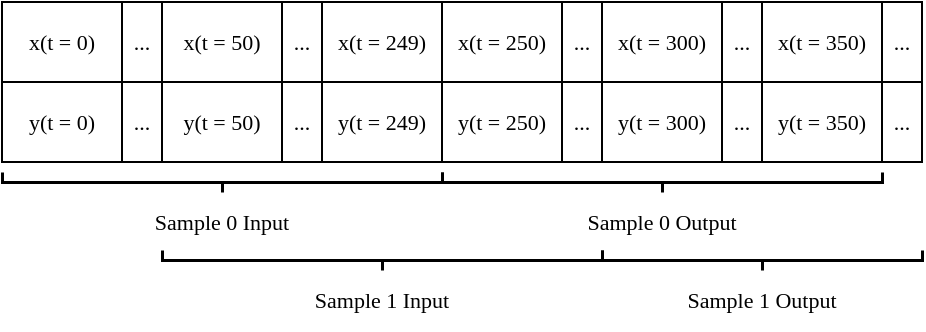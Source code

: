 <mxfile version="19.0.2" type="github">
  <diagram id="U_GDBTo5VG5hcJ3HHBJ4" name="Page-1">
    <mxGraphModel dx="575" dy="433" grid="1" gridSize="10" guides="1" tooltips="1" connect="1" arrows="1" fold="1" page="1" pageScale="1" pageWidth="827" pageHeight="1169" math="0" shadow="0">
      <root>
        <mxCell id="0" />
        <mxCell id="1" parent="0" />
        <mxCell id="BB27fuwjgBe4qtjf1dp3-1" value="&lt;font style=&quot;font-size: 11px;&quot;&gt;x(t = 300)&lt;/font&gt;" style="rounded=0;whiteSpace=wrap;html=1;fontFamily=Tahoma;fontSize=11;" parent="1" vertex="1">
          <mxGeometry x="460" y="80" width="60" height="40" as="geometry" />
        </mxCell>
        <mxCell id="BB27fuwjgBe4qtjf1dp3-2" value="&lt;font style=&quot;font-size: 11px;&quot;&gt;x(t = 250)&lt;/font&gt;" style="rounded=0;whiteSpace=wrap;html=1;fontFamily=Tahoma;fontSize=11;" parent="1" vertex="1">
          <mxGeometry x="380" y="80" width="60" height="40" as="geometry" />
        </mxCell>
        <mxCell id="BB27fuwjgBe4qtjf1dp3-3" value="..." style="rounded=0;whiteSpace=wrap;html=1;fontFamily=Tahoma;fontSize=11;" parent="1" vertex="1">
          <mxGeometry x="440" y="80" width="20" height="40" as="geometry" />
        </mxCell>
        <mxCell id="BB27fuwjgBe4qtjf1dp3-4" value="..." style="rounded=0;whiteSpace=wrap;html=1;fontFamily=Tahoma;fontSize=11;" parent="1" vertex="1">
          <mxGeometry x="220" y="80" width="20" height="40" as="geometry" />
        </mxCell>
        <mxCell id="BB27fuwjgBe4qtjf1dp3-5" value="&lt;font style=&quot;font-size: 11px;&quot;&gt;x(t = 249)&lt;/font&gt;" style="rounded=0;whiteSpace=wrap;html=1;fontFamily=Tahoma;fontSize=11;" parent="1" vertex="1">
          <mxGeometry x="320" y="80" width="60" height="40" as="geometry" />
        </mxCell>
        <mxCell id="BB27fuwjgBe4qtjf1dp3-6" value="&lt;font style=&quot;font-size: 11px;&quot;&gt;x(t = 50)&lt;/font&gt;" style="rounded=0;whiteSpace=wrap;html=1;fontFamily=Tahoma;fontSize=11;" parent="1" vertex="1">
          <mxGeometry x="240" y="80" width="60" height="40" as="geometry" />
        </mxCell>
        <mxCell id="BB27fuwjgBe4qtjf1dp3-7" value="&lt;font style=&quot;font-size: 11px;&quot;&gt;x(t = 0)&lt;/font&gt;" style="rounded=0;whiteSpace=wrap;html=1;fontFamily=Tahoma;fontSize=11;" parent="1" vertex="1">
          <mxGeometry x="160" y="80" width="60" height="40" as="geometry" />
        </mxCell>
        <mxCell id="BB27fuwjgBe4qtjf1dp3-8" value="..." style="rounded=0;whiteSpace=wrap;html=1;fontFamily=Tahoma;fontSize=11;" parent="1" vertex="1">
          <mxGeometry x="520" y="80" width="20" height="40" as="geometry" />
        </mxCell>
        <mxCell id="BB27fuwjgBe4qtjf1dp3-9" value="&lt;font style=&quot;font-size: 11px;&quot;&gt;x(t = 350)&lt;/font&gt;" style="rounded=0;whiteSpace=wrap;html=1;fontFamily=Tahoma;fontSize=11;" parent="1" vertex="1">
          <mxGeometry x="540" y="80" width="60" height="40" as="geometry" />
        </mxCell>
        <mxCell id="BB27fuwjgBe4qtjf1dp3-10" value="..." style="rounded=0;whiteSpace=wrap;html=1;fontFamily=Tahoma;fontSize=11;" parent="1" vertex="1">
          <mxGeometry x="600" y="80" width="20" height="40" as="geometry" />
        </mxCell>
        <mxCell id="BB27fuwjgBe4qtjf1dp3-11" value="..." style="rounded=0;whiteSpace=wrap;html=1;fontFamily=Tahoma;fontSize=11;" parent="1" vertex="1">
          <mxGeometry x="300" y="80" width="20" height="40" as="geometry" />
        </mxCell>
        <mxCell id="BB27fuwjgBe4qtjf1dp3-12" value="y&lt;font style=&quot;font-size: 11px;&quot;&gt;(t = 300)&lt;/font&gt;" style="rounded=0;whiteSpace=wrap;html=1;fontFamily=Tahoma;fontSize=11;" parent="1" vertex="1">
          <mxGeometry x="460" y="120" width="60" height="40" as="geometry" />
        </mxCell>
        <mxCell id="BB27fuwjgBe4qtjf1dp3-13" value="y&lt;font style=&quot;font-size: 11px;&quot;&gt;(t = 250)&lt;/font&gt;" style="rounded=0;whiteSpace=wrap;html=1;fontFamily=Tahoma;fontSize=11;" parent="1" vertex="1">
          <mxGeometry x="380" y="120" width="60" height="40" as="geometry" />
        </mxCell>
        <mxCell id="BB27fuwjgBe4qtjf1dp3-14" value="..." style="rounded=0;whiteSpace=wrap;html=1;fontFamily=Tahoma;fontSize=11;" parent="1" vertex="1">
          <mxGeometry x="440" y="120" width="20" height="40" as="geometry" />
        </mxCell>
        <mxCell id="BB27fuwjgBe4qtjf1dp3-15" value="..." style="rounded=0;whiteSpace=wrap;html=1;fontFamily=Tahoma;fontSize=11;" parent="1" vertex="1">
          <mxGeometry x="220" y="120" width="20" height="40" as="geometry" />
        </mxCell>
        <mxCell id="BB27fuwjgBe4qtjf1dp3-16" value="y&lt;font style=&quot;font-size: 11px;&quot;&gt;(t = 249)&lt;/font&gt;" style="rounded=0;whiteSpace=wrap;html=1;fontFamily=Tahoma;fontSize=11;" parent="1" vertex="1">
          <mxGeometry x="320" y="120" width="60" height="40" as="geometry" />
        </mxCell>
        <mxCell id="BB27fuwjgBe4qtjf1dp3-17" value="y&lt;font style=&quot;font-size: 11px;&quot;&gt;(t = 50)&lt;/font&gt;" style="rounded=0;whiteSpace=wrap;html=1;fontFamily=Tahoma;fontSize=11;" parent="1" vertex="1">
          <mxGeometry x="240" y="120" width="60" height="40" as="geometry" />
        </mxCell>
        <mxCell id="BB27fuwjgBe4qtjf1dp3-18" value="y&lt;font style=&quot;font-size: 11px;&quot;&gt;(t = 0)&lt;/font&gt;" style="rounded=0;whiteSpace=wrap;html=1;fontFamily=Tahoma;fontSize=11;" parent="1" vertex="1">
          <mxGeometry x="160" y="120" width="60" height="40" as="geometry" />
        </mxCell>
        <mxCell id="BB27fuwjgBe4qtjf1dp3-19" value="..." style="rounded=0;whiteSpace=wrap;html=1;fontFamily=Tahoma;fontSize=11;" parent="1" vertex="1">
          <mxGeometry x="520" y="120" width="20" height="40" as="geometry" />
        </mxCell>
        <mxCell id="BB27fuwjgBe4qtjf1dp3-20" value="y&lt;font style=&quot;font-size: 11px;&quot;&gt;(t = 350)&lt;/font&gt;" style="rounded=0;whiteSpace=wrap;html=1;fontFamily=Tahoma;fontSize=11;" parent="1" vertex="1">
          <mxGeometry x="540" y="120" width="60" height="40" as="geometry" />
        </mxCell>
        <mxCell id="BB27fuwjgBe4qtjf1dp3-21" value="..." style="rounded=0;whiteSpace=wrap;html=1;fontFamily=Tahoma;fontSize=11;" parent="1" vertex="1">
          <mxGeometry x="600" y="120" width="20" height="40" as="geometry" />
        </mxCell>
        <mxCell id="BB27fuwjgBe4qtjf1dp3-22" value="..." style="rounded=0;whiteSpace=wrap;html=1;fontFamily=Tahoma;fontSize=11;" parent="1" vertex="1">
          <mxGeometry x="300" y="120" width="20" height="40" as="geometry" />
        </mxCell>
        <mxCell id="BB27fuwjgBe4qtjf1dp3-23" value="" style="strokeWidth=1.5;html=1;shape=mxgraph.flowchart.annotation_2;align=left;labelPosition=right;pointerEvents=1;fontSize=11;rotation=-90;fontFamily=Tahoma;" parent="1" vertex="1">
          <mxGeometry x="265" y="60" width="10" height="220" as="geometry" />
        </mxCell>
        <mxCell id="BB27fuwjgBe4qtjf1dp3-24" value="Sample 0 Input" style="text;html=1;strokeColor=none;fillColor=none;align=center;verticalAlign=middle;whiteSpace=wrap;rounded=0;fontSize=11;fontFamily=Tahoma;" parent="1" vertex="1">
          <mxGeometry x="217.03" y="175" width="105.94" height="30" as="geometry" />
        </mxCell>
        <mxCell id="BB27fuwjgBe4qtjf1dp3-26" value="Sample 0 Output" style="text;html=1;strokeColor=none;fillColor=none;align=center;verticalAlign=middle;whiteSpace=wrap;rounded=0;fontSize=11;fontFamily=Tahoma;" parent="1" vertex="1">
          <mxGeometry x="440" y="175" width="100" height="30" as="geometry" />
        </mxCell>
        <mxCell id="BB27fuwjgBe4qtjf1dp3-28" value="Sample 1 Input" style="text;html=1;strokeColor=none;fillColor=none;align=center;verticalAlign=middle;whiteSpace=wrap;rounded=0;fontSize=11;fontFamily=Tahoma;" parent="1" vertex="1">
          <mxGeometry x="296.01" y="214" width="107.97" height="30" as="geometry" />
        </mxCell>
        <mxCell id="BB27fuwjgBe4qtjf1dp3-30" value="Sample 1 Output" style="text;html=1;strokeColor=none;fillColor=none;align=center;verticalAlign=middle;whiteSpace=wrap;rounded=0;fontSize=11;fontFamily=Tahoma;" parent="1" vertex="1">
          <mxGeometry x="490" y="214" width="100" height="30" as="geometry" />
        </mxCell>
        <mxCell id="0HNvvGG55G2cPewQk-Xg-3" value="" style="strokeWidth=1.5;html=1;shape=mxgraph.flowchart.annotation_2;align=left;labelPosition=right;pointerEvents=1;fontSize=11;rotation=-90;fontFamily=Tahoma;" parent="1" vertex="1">
          <mxGeometry x="345" y="99" width="10" height="220" as="geometry" />
        </mxCell>
        <mxCell id="0HNvvGG55G2cPewQk-Xg-4" value="" style="strokeWidth=1.5;html=1;shape=mxgraph.flowchart.annotation_2;align=left;labelPosition=right;pointerEvents=1;fontSize=11;rotation=-90;fontFamily=Tahoma;" parent="1" vertex="1">
          <mxGeometry x="485" y="60" width="10" height="220" as="geometry" />
        </mxCell>
        <mxCell id="0HNvvGG55G2cPewQk-Xg-5" value="" style="strokeWidth=1.5;html=1;shape=mxgraph.flowchart.annotation_2;align=left;labelPosition=right;pointerEvents=1;fontSize=11;rotation=-90;fontFamily=Tahoma;" parent="1" vertex="1">
          <mxGeometry x="535" y="129" width="10" height="160" as="geometry" />
        </mxCell>
      </root>
    </mxGraphModel>
  </diagram>
</mxfile>
